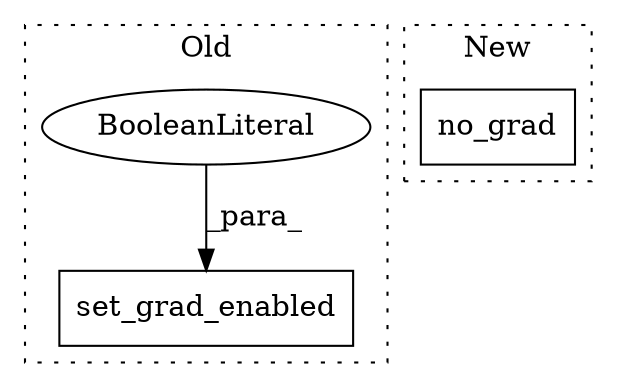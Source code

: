 digraph G {
subgraph cluster0 {
1 [label="set_grad_enabled" a="32" s="11016,11038" l="17,1" shape="box"];
3 [label="BooleanLiteral" a="9" s="11033" l="5" shape="ellipse"];
label = "Old";
style="dotted";
}
subgraph cluster1 {
2 [label="no_grad" a="32" s="9963" l="9" shape="box"];
label = "New";
style="dotted";
}
3 -> 1 [label="_para_"];
}